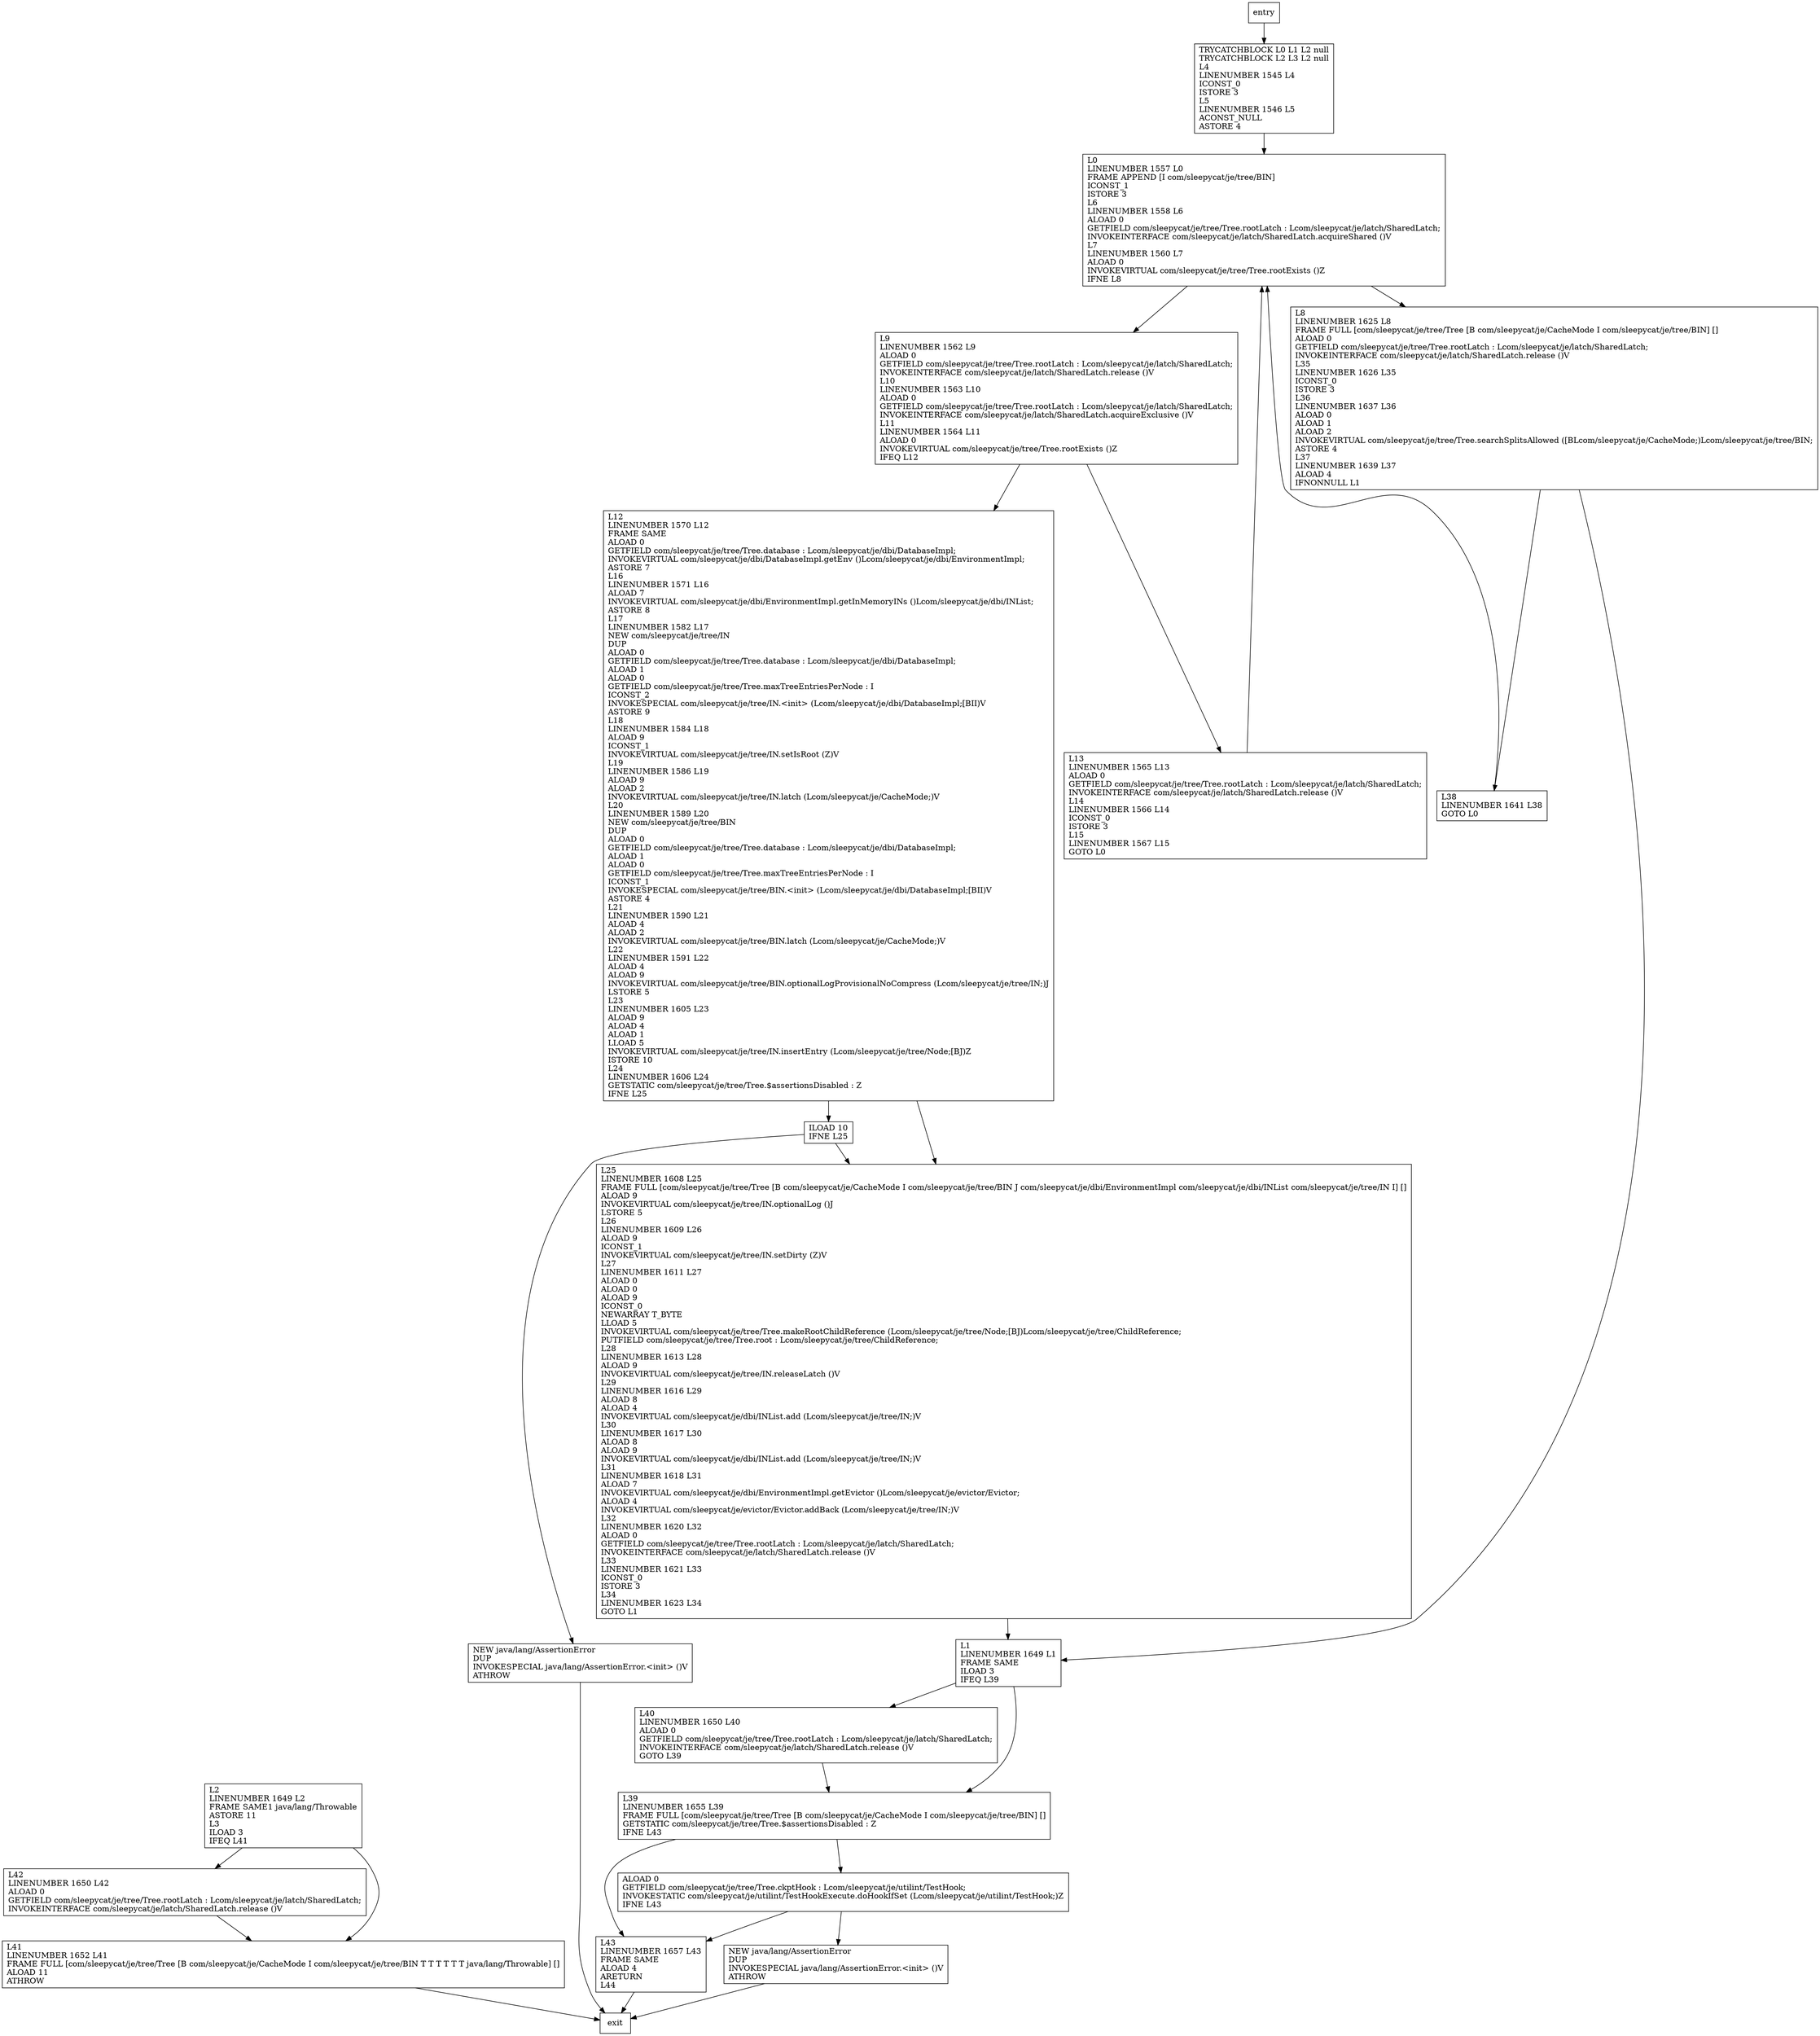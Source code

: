 digraph findBinForInsert {
node [shape=record];
1193744863 [label="L0\lLINENUMBER 1557 L0\lFRAME APPEND [I com/sleepycat/je/tree/BIN]\lICONST_1\lISTORE 3\lL6\lLINENUMBER 1558 L6\lALOAD 0\lGETFIELD com/sleepycat/je/tree/Tree.rootLatch : Lcom/sleepycat/je/latch/SharedLatch;\lINVOKEINTERFACE com/sleepycat/je/latch/SharedLatch.acquireShared ()V\lL7\lLINENUMBER 1560 L7\lALOAD 0\lINVOKEVIRTUAL com/sleepycat/je/tree/Tree.rootExists ()Z\lIFNE L8\l"];
1559898821 [label="L9\lLINENUMBER 1562 L9\lALOAD 0\lGETFIELD com/sleepycat/je/tree/Tree.rootLatch : Lcom/sleepycat/je/latch/SharedLatch;\lINVOKEINTERFACE com/sleepycat/je/latch/SharedLatch.release ()V\lL10\lLINENUMBER 1563 L10\lALOAD 0\lGETFIELD com/sleepycat/je/tree/Tree.rootLatch : Lcom/sleepycat/je/latch/SharedLatch;\lINVOKEINTERFACE com/sleepycat/je/latch/SharedLatch.acquireExclusive ()V\lL11\lLINENUMBER 1564 L11\lALOAD 0\lINVOKEVIRTUAL com/sleepycat/je/tree/Tree.rootExists ()Z\lIFEQ L12\l"];
1004271827 [label="ILOAD 10\lIFNE L25\l"];
1094627165 [label="L13\lLINENUMBER 1565 L13\lALOAD 0\lGETFIELD com/sleepycat/je/tree/Tree.rootLatch : Lcom/sleepycat/je/latch/SharedLatch;\lINVOKEINTERFACE com/sleepycat/je/latch/SharedLatch.release ()V\lL14\lLINENUMBER 1566 L14\lICONST_0\lISTORE 3\lL15\lLINENUMBER 1567 L15\lGOTO L0\l"];
1073819729 [label="L42\lLINENUMBER 1650 L42\lALOAD 0\lGETFIELD com/sleepycat/je/tree/Tree.rootLatch : Lcom/sleepycat/je/latch/SharedLatch;\lINVOKEINTERFACE com/sleepycat/je/latch/SharedLatch.release ()V\l"];
174285886 [label="L43\lLINENUMBER 1657 L43\lFRAME SAME\lALOAD 4\lARETURN\lL44\l"];
255996780 [label="L38\lLINENUMBER 1641 L38\lGOTO L0\l"];
1799049015 [label="L40\lLINENUMBER 1650 L40\lALOAD 0\lGETFIELD com/sleepycat/je/tree/Tree.rootLatch : Lcom/sleepycat/je/latch/SharedLatch;\lINVOKEINTERFACE com/sleepycat/je/latch/SharedLatch.release ()V\lGOTO L39\l"];
992309406 [label="L39\lLINENUMBER 1655 L39\lFRAME FULL [com/sleepycat/je/tree/Tree [B com/sleepycat/je/CacheMode I com/sleepycat/je/tree/BIN] []\lGETSTATIC com/sleepycat/je/tree/Tree.$assertionsDisabled : Z\lIFNE L43\l"];
1911725457 [label="L41\lLINENUMBER 1652 L41\lFRAME FULL [com/sleepycat/je/tree/Tree [B com/sleepycat/je/CacheMode I com/sleepycat/je/tree/BIN T T T T T T java/lang/Throwable] []\lALOAD 11\lATHROW\l"];
1590075830 [label="L2\lLINENUMBER 1649 L2\lFRAME SAME1 java/lang/Throwable\lASTORE 11\lL3\lILOAD 3\lIFEQ L41\l"];
1631826609 [label="ALOAD 0\lGETFIELD com/sleepycat/je/tree/Tree.ckptHook : Lcom/sleepycat/je/utilint/TestHook;\lINVOKESTATIC com/sleepycat/je/utilint/TestHookExecute.doHookIfSet (Lcom/sleepycat/je/utilint/TestHook;)Z\lIFNE L43\l"];
254536882 [label="NEW java/lang/AssertionError\lDUP\lINVOKESPECIAL java/lang/AssertionError.\<init\> ()V\lATHROW\l"];
12691277 [label="TRYCATCHBLOCK L0 L1 L2 null\lTRYCATCHBLOCK L2 L3 L2 null\lL4\lLINENUMBER 1545 L4\lICONST_0\lISTORE 3\lL5\lLINENUMBER 1546 L5\lACONST_NULL\lASTORE 4\l"];
1042853700 [label="L12\lLINENUMBER 1570 L12\lFRAME SAME\lALOAD 0\lGETFIELD com/sleepycat/je/tree/Tree.database : Lcom/sleepycat/je/dbi/DatabaseImpl;\lINVOKEVIRTUAL com/sleepycat/je/dbi/DatabaseImpl.getEnv ()Lcom/sleepycat/je/dbi/EnvironmentImpl;\lASTORE 7\lL16\lLINENUMBER 1571 L16\lALOAD 7\lINVOKEVIRTUAL com/sleepycat/je/dbi/EnvironmentImpl.getInMemoryINs ()Lcom/sleepycat/je/dbi/INList;\lASTORE 8\lL17\lLINENUMBER 1582 L17\lNEW com/sleepycat/je/tree/IN\lDUP\lALOAD 0\lGETFIELD com/sleepycat/je/tree/Tree.database : Lcom/sleepycat/je/dbi/DatabaseImpl;\lALOAD 1\lALOAD 0\lGETFIELD com/sleepycat/je/tree/Tree.maxTreeEntriesPerNode : I\lICONST_2\lINVOKESPECIAL com/sleepycat/je/tree/IN.\<init\> (Lcom/sleepycat/je/dbi/DatabaseImpl;[BII)V\lASTORE 9\lL18\lLINENUMBER 1584 L18\lALOAD 9\lICONST_1\lINVOKEVIRTUAL com/sleepycat/je/tree/IN.setIsRoot (Z)V\lL19\lLINENUMBER 1586 L19\lALOAD 9\lALOAD 2\lINVOKEVIRTUAL com/sleepycat/je/tree/IN.latch (Lcom/sleepycat/je/CacheMode;)V\lL20\lLINENUMBER 1589 L20\lNEW com/sleepycat/je/tree/BIN\lDUP\lALOAD 0\lGETFIELD com/sleepycat/je/tree/Tree.database : Lcom/sleepycat/je/dbi/DatabaseImpl;\lALOAD 1\lALOAD 0\lGETFIELD com/sleepycat/je/tree/Tree.maxTreeEntriesPerNode : I\lICONST_1\lINVOKESPECIAL com/sleepycat/je/tree/BIN.\<init\> (Lcom/sleepycat/je/dbi/DatabaseImpl;[BII)V\lASTORE 4\lL21\lLINENUMBER 1590 L21\lALOAD 4\lALOAD 2\lINVOKEVIRTUAL com/sleepycat/je/tree/BIN.latch (Lcom/sleepycat/je/CacheMode;)V\lL22\lLINENUMBER 1591 L22\lALOAD 4\lALOAD 9\lINVOKEVIRTUAL com/sleepycat/je/tree/BIN.optionalLogProvisionalNoCompress (Lcom/sleepycat/je/tree/IN;)J\lLSTORE 5\lL23\lLINENUMBER 1605 L23\lALOAD 9\lALOAD 4\lALOAD 1\lLLOAD 5\lINVOKEVIRTUAL com/sleepycat/je/tree/IN.insertEntry (Lcom/sleepycat/je/tree/Node;[BJ)Z\lISTORE 10\lL24\lLINENUMBER 1606 L24\lGETSTATIC com/sleepycat/je/tree/Tree.$assertionsDisabled : Z\lIFNE L25\l"];
864622150 [label="L25\lLINENUMBER 1608 L25\lFRAME FULL [com/sleepycat/je/tree/Tree [B com/sleepycat/je/CacheMode I com/sleepycat/je/tree/BIN J com/sleepycat/je/dbi/EnvironmentImpl com/sleepycat/je/dbi/INList com/sleepycat/je/tree/IN I] []\lALOAD 9\lINVOKEVIRTUAL com/sleepycat/je/tree/IN.optionalLog ()J\lLSTORE 5\lL26\lLINENUMBER 1609 L26\lALOAD 9\lICONST_1\lINVOKEVIRTUAL com/sleepycat/je/tree/IN.setDirty (Z)V\lL27\lLINENUMBER 1611 L27\lALOAD 0\lALOAD 0\lALOAD 9\lICONST_0\lNEWARRAY T_BYTE\lLLOAD 5\lINVOKEVIRTUAL com/sleepycat/je/tree/Tree.makeRootChildReference (Lcom/sleepycat/je/tree/Node;[BJ)Lcom/sleepycat/je/tree/ChildReference;\lPUTFIELD com/sleepycat/je/tree/Tree.root : Lcom/sleepycat/je/tree/ChildReference;\lL28\lLINENUMBER 1613 L28\lALOAD 9\lINVOKEVIRTUAL com/sleepycat/je/tree/IN.releaseLatch ()V\lL29\lLINENUMBER 1616 L29\lALOAD 8\lALOAD 4\lINVOKEVIRTUAL com/sleepycat/je/dbi/INList.add (Lcom/sleepycat/je/tree/IN;)V\lL30\lLINENUMBER 1617 L30\lALOAD 8\lALOAD 9\lINVOKEVIRTUAL com/sleepycat/je/dbi/INList.add (Lcom/sleepycat/je/tree/IN;)V\lL31\lLINENUMBER 1618 L31\lALOAD 7\lINVOKEVIRTUAL com/sleepycat/je/dbi/EnvironmentImpl.getEvictor ()Lcom/sleepycat/je/evictor/Evictor;\lALOAD 4\lINVOKEVIRTUAL com/sleepycat/je/evictor/Evictor.addBack (Lcom/sleepycat/je/tree/IN;)V\lL32\lLINENUMBER 1620 L32\lALOAD 0\lGETFIELD com/sleepycat/je/tree/Tree.rootLatch : Lcom/sleepycat/je/latch/SharedLatch;\lINVOKEINTERFACE com/sleepycat/je/latch/SharedLatch.release ()V\lL33\lLINENUMBER 1621 L33\lICONST_0\lISTORE 3\lL34\lLINENUMBER 1623 L34\lGOTO L1\l"];
1954689180 [label="L1\lLINENUMBER 1649 L1\lFRAME SAME\lILOAD 3\lIFEQ L39\l"];
1126780571 [label="NEW java/lang/AssertionError\lDUP\lINVOKESPECIAL java/lang/AssertionError.\<init\> ()V\lATHROW\l"];
1288213062 [label="L8\lLINENUMBER 1625 L8\lFRAME FULL [com/sleepycat/je/tree/Tree [B com/sleepycat/je/CacheMode I com/sleepycat/je/tree/BIN] []\lALOAD 0\lGETFIELD com/sleepycat/je/tree/Tree.rootLatch : Lcom/sleepycat/je/latch/SharedLatch;\lINVOKEINTERFACE com/sleepycat/je/latch/SharedLatch.release ()V\lL35\lLINENUMBER 1626 L35\lICONST_0\lISTORE 3\lL36\lLINENUMBER 1637 L36\lALOAD 0\lALOAD 1\lALOAD 2\lINVOKEVIRTUAL com/sleepycat/je/tree/Tree.searchSplitsAllowed ([BLcom/sleepycat/je/CacheMode;)Lcom/sleepycat/je/tree/BIN;\lASTORE 4\lL37\lLINENUMBER 1639 L37\lALOAD 4\lIFNONNULL L1\l"];
entry;
exit;
1193744863 -> 1559898821;
1193744863 -> 1288213062;
1559898821 -> 1042853700;
1559898821 -> 1094627165;
1004271827 -> 254536882;
1004271827 -> 864622150;
1094627165 -> 1193744863;
1073819729 -> 1911725457;
174285886 -> exit;
255996780 -> 1193744863;
1799049015 -> 992309406;
992309406 -> 1631826609;
992309406 -> 174285886;
1911725457 -> exit;
entry -> 12691277;
1590075830 -> 1073819729;
1590075830 -> 1911725457;
1631826609 -> 174285886;
1631826609 -> 1126780571;
254536882 -> exit;
12691277 -> 1193744863;
1042853700 -> 1004271827;
1042853700 -> 864622150;
864622150 -> 1954689180;
1954689180 -> 1799049015;
1954689180 -> 992309406;
1126780571 -> exit;
1288213062 -> 1954689180;
1288213062 -> 255996780;
}
